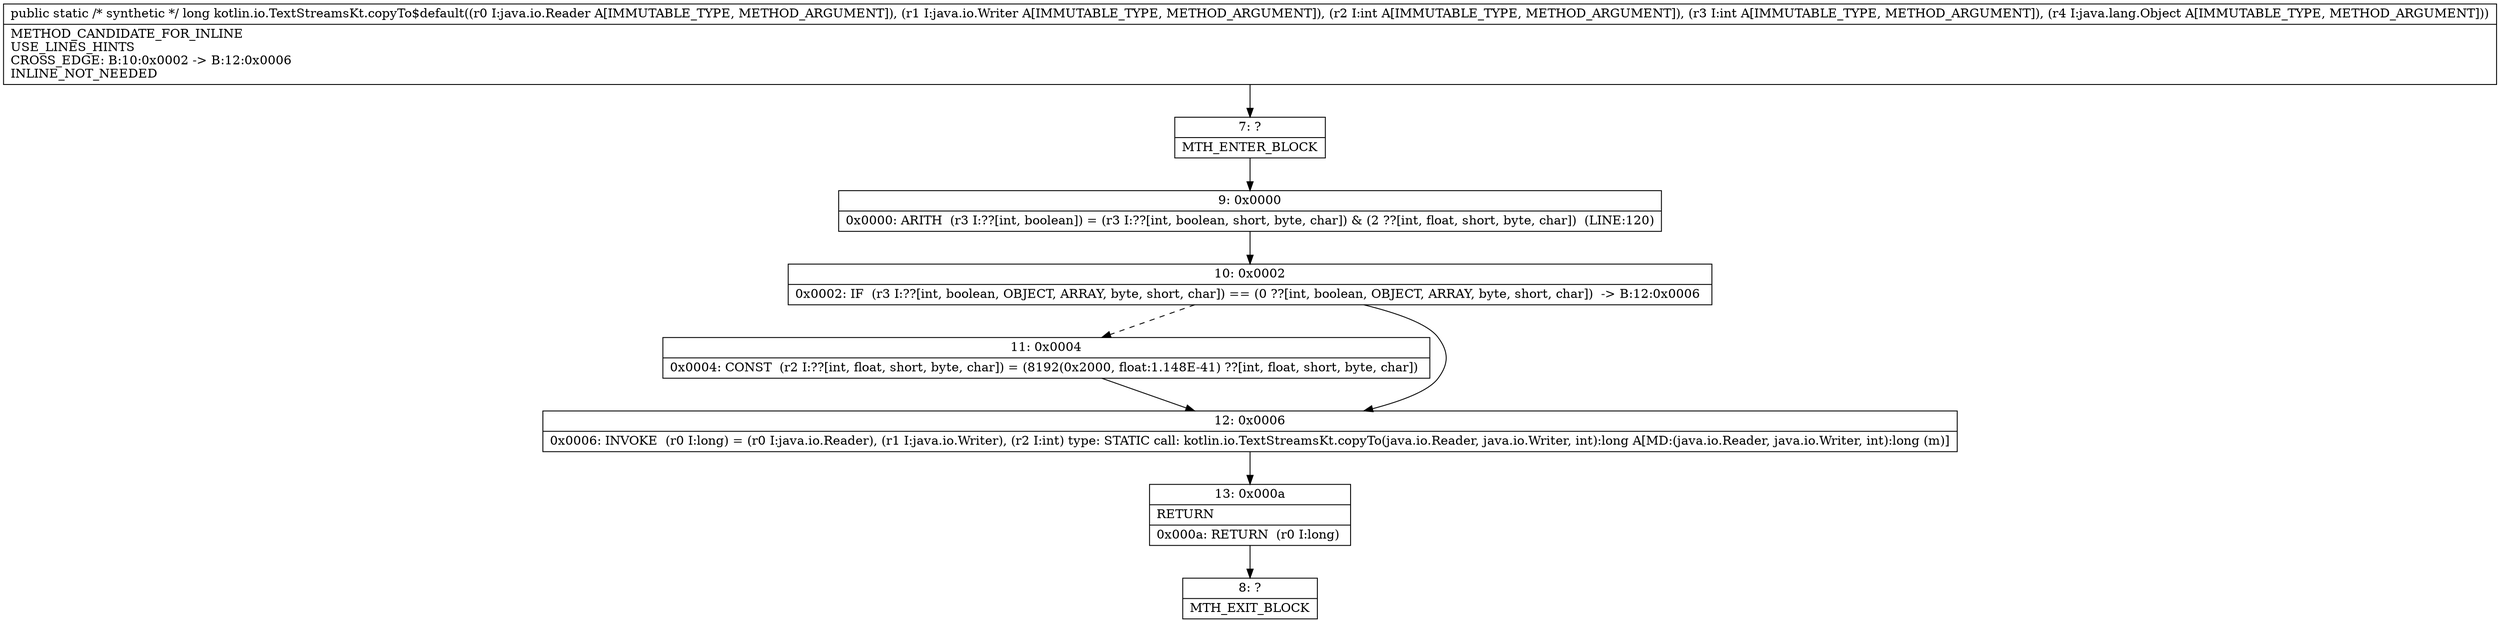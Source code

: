 digraph "CFG forkotlin.io.TextStreamsKt.copyTo$default(Ljava\/io\/Reader;Ljava\/io\/Writer;IILjava\/lang\/Object;)J" {
Node_7 [shape=record,label="{7\:\ ?|MTH_ENTER_BLOCK\l}"];
Node_9 [shape=record,label="{9\:\ 0x0000|0x0000: ARITH  (r3 I:??[int, boolean]) = (r3 I:??[int, boolean, short, byte, char]) & (2 ??[int, float, short, byte, char])  (LINE:120)\l}"];
Node_10 [shape=record,label="{10\:\ 0x0002|0x0002: IF  (r3 I:??[int, boolean, OBJECT, ARRAY, byte, short, char]) == (0 ??[int, boolean, OBJECT, ARRAY, byte, short, char])  \-\> B:12:0x0006 \l}"];
Node_11 [shape=record,label="{11\:\ 0x0004|0x0004: CONST  (r2 I:??[int, float, short, byte, char]) = (8192(0x2000, float:1.148E\-41) ??[int, float, short, byte, char]) \l}"];
Node_12 [shape=record,label="{12\:\ 0x0006|0x0006: INVOKE  (r0 I:long) = (r0 I:java.io.Reader), (r1 I:java.io.Writer), (r2 I:int) type: STATIC call: kotlin.io.TextStreamsKt.copyTo(java.io.Reader, java.io.Writer, int):long A[MD:(java.io.Reader, java.io.Writer, int):long (m)]\l}"];
Node_13 [shape=record,label="{13\:\ 0x000a|RETURN\l|0x000a: RETURN  (r0 I:long) \l}"];
Node_8 [shape=record,label="{8\:\ ?|MTH_EXIT_BLOCK\l}"];
MethodNode[shape=record,label="{public static \/* synthetic *\/ long kotlin.io.TextStreamsKt.copyTo$default((r0 I:java.io.Reader A[IMMUTABLE_TYPE, METHOD_ARGUMENT]), (r1 I:java.io.Writer A[IMMUTABLE_TYPE, METHOD_ARGUMENT]), (r2 I:int A[IMMUTABLE_TYPE, METHOD_ARGUMENT]), (r3 I:int A[IMMUTABLE_TYPE, METHOD_ARGUMENT]), (r4 I:java.lang.Object A[IMMUTABLE_TYPE, METHOD_ARGUMENT]))  | METHOD_CANDIDATE_FOR_INLINE\lUSE_LINES_HINTS\lCROSS_EDGE: B:10:0x0002 \-\> B:12:0x0006\lINLINE_NOT_NEEDED\l}"];
MethodNode -> Node_7;Node_7 -> Node_9;
Node_9 -> Node_10;
Node_10 -> Node_11[style=dashed];
Node_10 -> Node_12;
Node_11 -> Node_12;
Node_12 -> Node_13;
Node_13 -> Node_8;
}


